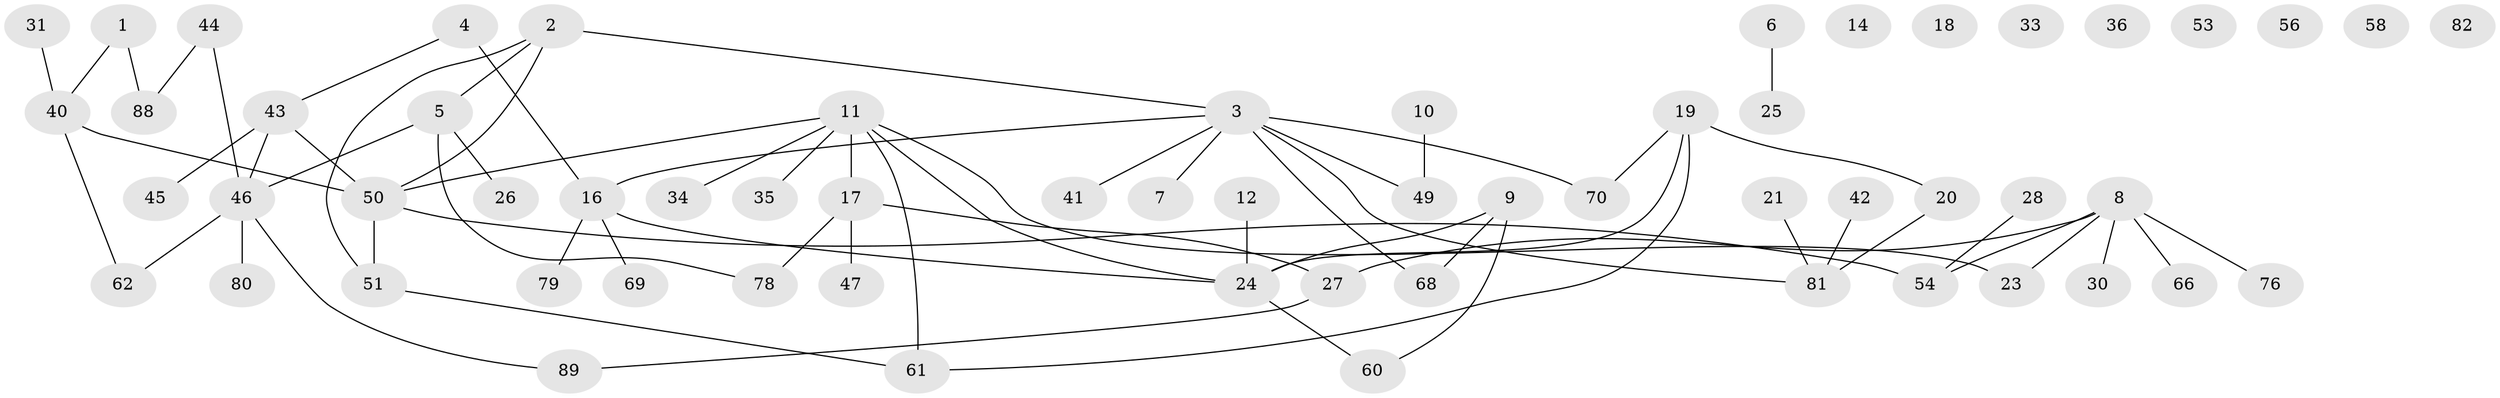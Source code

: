 // Generated by graph-tools (version 1.1) at 2025/23/03/03/25 07:23:29]
// undirected, 61 vertices, 67 edges
graph export_dot {
graph [start="1"]
  node [color=gray90,style=filled];
  1 [super="+15"];
  2 [super="+67"];
  3 [super="+52"];
  4 [super="+32"];
  5 [super="+22"];
  6 [super="+29"];
  7;
  8 [super="+74"];
  9 [super="+13"];
  10 [super="+57"];
  11 [super="+48"];
  12;
  14;
  16 [super="+39"];
  17 [super="+85"];
  18;
  19 [super="+64"];
  20;
  21;
  23 [super="+38"];
  24 [super="+86"];
  25;
  26;
  27 [super="+59"];
  28 [super="+37"];
  30;
  31 [super="+63"];
  33;
  34;
  35;
  36;
  40;
  41 [super="+55"];
  42;
  43 [super="+65"];
  44;
  45;
  46 [super="+83"];
  47;
  49;
  50 [super="+72"];
  51 [super="+75"];
  53;
  54;
  56;
  58;
  60;
  61;
  62 [super="+71"];
  66 [super="+77"];
  68 [super="+90"];
  69 [super="+73"];
  70;
  76;
  78;
  79 [super="+84"];
  80;
  81 [super="+87"];
  82;
  88;
  89;
  1 -- 88;
  1 -- 40;
  2 -- 5;
  2 -- 51;
  2 -- 3;
  2 -- 50;
  3 -- 16;
  3 -- 49;
  3 -- 70;
  3 -- 81;
  3 -- 41;
  3 -- 7;
  3 -- 68;
  4 -- 16 [weight=2];
  4 -- 43;
  5 -- 46;
  5 -- 26;
  5 -- 78;
  6 -- 25;
  8 -- 23;
  8 -- 30;
  8 -- 76;
  8 -- 66;
  8 -- 54;
  8 -- 27;
  9 -- 60;
  9 -- 68;
  9 -- 24;
  10 -- 49;
  11 -- 34;
  11 -- 35;
  11 -- 23;
  11 -- 24;
  11 -- 61;
  11 -- 50;
  11 -- 17;
  12 -- 24;
  16 -- 69;
  16 -- 24;
  16 -- 79;
  17 -- 47;
  17 -- 27;
  17 -- 78;
  19 -- 24;
  19 -- 20;
  19 -- 61;
  19 -- 70;
  20 -- 81;
  21 -- 81;
  24 -- 60;
  27 -- 89;
  28 -- 54;
  31 -- 40;
  40 -- 62;
  40 -- 50;
  42 -- 81;
  43 -- 45;
  43 -- 50;
  43 -- 46;
  44 -- 88;
  44 -- 46;
  46 -- 62;
  46 -- 80 [weight=2];
  46 -- 89;
  50 -- 51;
  50 -- 54;
  51 -- 61;
}
